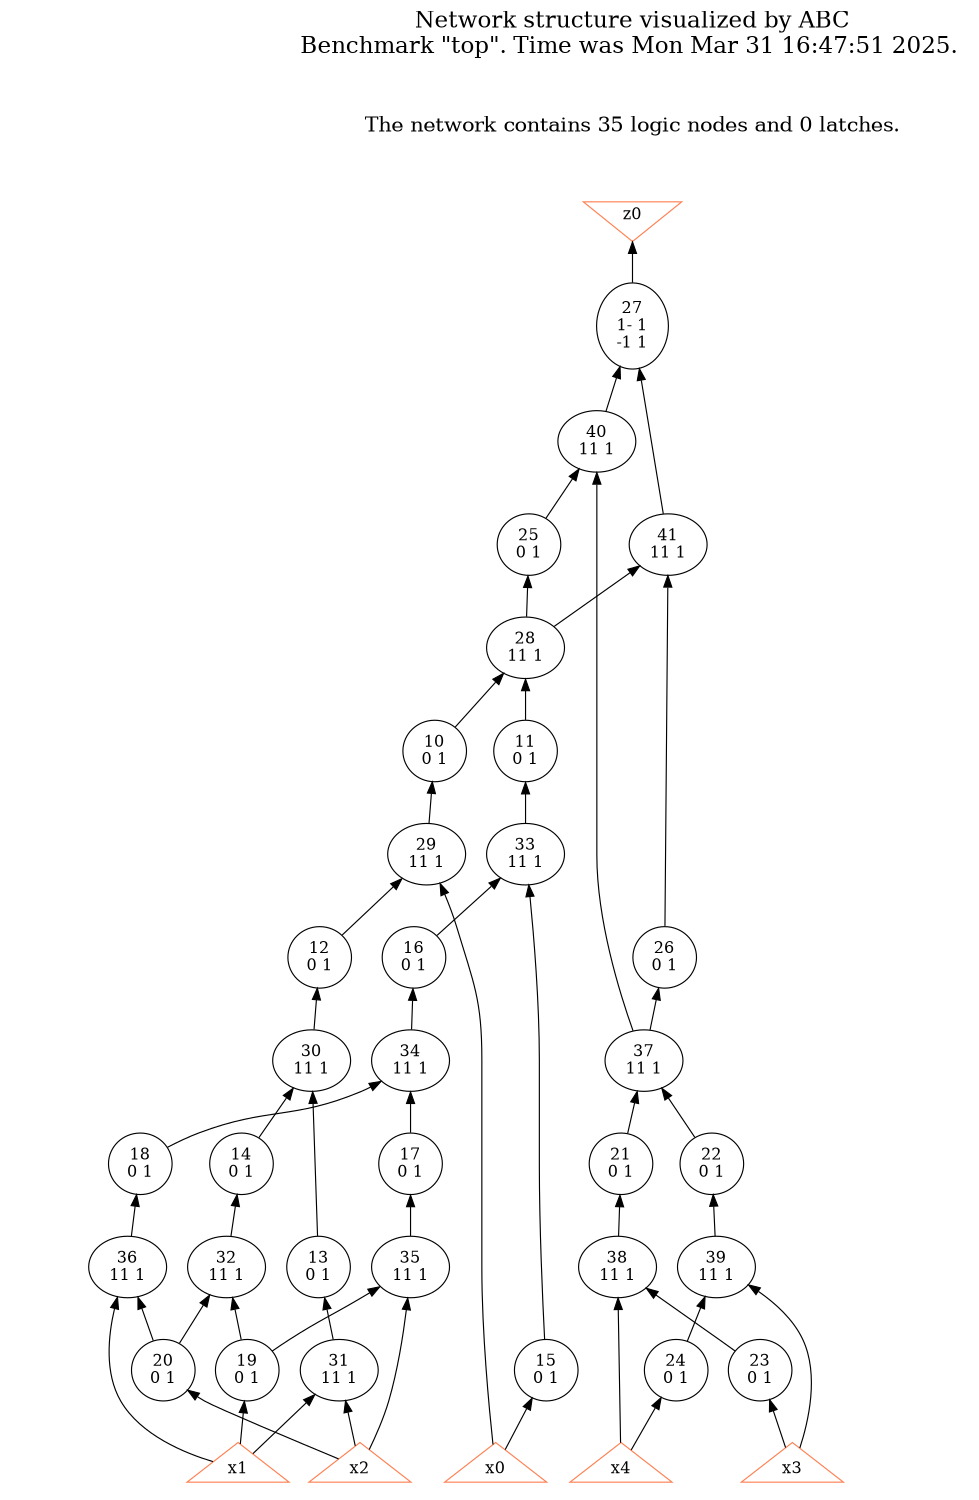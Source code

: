 # Network structure generated by ABC

digraph network {
size = "7.5,10";
center = true;
edge [dir = back];

{
  node [shape = plaintext];
  edge [style = invis];
  LevelTitle1 [label=""];
  LevelTitle2 [label=""];
  Level12 [label = ""];
  Level11 [label = ""];
  Level10 [label = ""];
  Level9 [label = ""];
  Level8 [label = ""];
  Level7 [label = ""];
  Level6 [label = ""];
  Level5 [label = ""];
  Level4 [label = ""];
  Level3 [label = ""];
  Level2 [label = ""];
  Level1 [label = ""];
  Level0 [label = ""];
  LevelTitle1 ->  LevelTitle2 ->  Level12 ->  Level11 ->  Level10 ->  Level9 ->  Level8 ->  Level7 ->  Level6 ->  Level5 ->  Level4 ->  Level3 ->  Level2 ->  Level1 ->  Level0;
}

{
  rank = same;
  LevelTitle1;
  title1 [shape=plaintext,
          fontsize=20,
          fontname = "Times-Roman",
          label="Network structure visualized by ABC\nBenchmark \"top\". Time was Mon Mar 31 16:47:51 2025. "
         ];
}

{
  rank = same;
  LevelTitle2;
  title2 [shape=plaintext,
          fontsize=18,
          fontname = "Times-Roman",
          label="The network contains 35 logic nodes and 0 latches.\n"
         ];
}

{
  rank = same;
  Level12;
  Node6 [label = "z0", shape = invtriangle, color = coral, fillcolor = coral];
}

{
  rank = same;
  Level11;
  Node27 [label = "27\n1- 1\n-1 1", shape = ellipse];
}

{
  rank = same;
  Level10;
  Node40 [label = "40\n11 1", shape = ellipse];
}

{
  rank = same;
  Level9;
  Node25 [label = "25\n0 1", shape = ellipse];
  Node41 [label = "41\n11 1", shape = ellipse];
}

{
  rank = same;
  Level8;
  Node28 [label = "28\n11 1", shape = ellipse];
}

{
  rank = same;
  Level7;
  Node10 [label = "10\n0 1", shape = ellipse];
  Node11 [label = "11\n0 1", shape = ellipse];
}

{
  rank = same;
  Level6;
  Node29 [label = "29\n11 1", shape = ellipse];
  Node33 [label = "33\n11 1", shape = ellipse];
}

{
  rank = same;
  Level5;
  Node12 [label = "12\n0 1", shape = ellipse];
  Node16 [label = "16\n0 1", shape = ellipse];
  Node26 [label = "26\n0 1", shape = ellipse];
}

{
  rank = same;
  Level4;
  Node30 [label = "30\n11 1", shape = ellipse];
  Node34 [label = "34\n11 1", shape = ellipse];
  Node37 [label = "37\n11 1", shape = ellipse];
}

{
  rank = same;
  Level3;
  Node14 [label = "14\n0 1", shape = ellipse];
  Node17 [label = "17\n0 1", shape = ellipse];
  Node18 [label = "18\n0 1", shape = ellipse];
  Node21 [label = "21\n0 1", shape = ellipse];
  Node22 [label = "22\n0 1", shape = ellipse];
}

{
  rank = same;
  Level2;
  Node13 [label = "13\n0 1", shape = ellipse];
  Node32 [label = "32\n11 1", shape = ellipse];
  Node35 [label = "35\n11 1", shape = ellipse];
  Node36 [label = "36\n11 1", shape = ellipse];
  Node38 [label = "38\n11 1", shape = ellipse];
  Node39 [label = "39\n11 1", shape = ellipse];
}

{
  rank = same;
  Level1;
  Node15 [label = "15\n0 1", shape = ellipse];
  Node19 [label = "19\n0 1", shape = ellipse];
  Node20 [label = "20\n0 1", shape = ellipse];
  Node23 [label = "23\n0 1", shape = ellipse];
  Node24 [label = "24\n0 1", shape = ellipse];
  Node31 [label = "31\n11 1", shape = ellipse];
}

{
  rank = same;
  Level0;
  Node1 [label = "x0", shape = triangle, color = coral, fillcolor = coral];
  Node2 [label = "x1", shape = triangle, color = coral, fillcolor = coral];
  Node3 [label = "x2", shape = triangle, color = coral, fillcolor = coral];
  Node4 [label = "x3", shape = triangle, color = coral, fillcolor = coral];
  Node5 [label = "x4", shape = triangle, color = coral, fillcolor = coral];
}

title1 -> title2 [style = invis];
title2 -> Node6 [style = invis];
Node6 -> Node27 [style = solid];
Node10 -> Node29 [style = solid];
Node11 -> Node33 [style = solid];
Node12 -> Node30 [style = solid];
Node13 -> Node31 [style = solid];
Node14 -> Node32 [style = solid];
Node15 -> Node1 [style = solid];
Node16 -> Node34 [style = solid];
Node17 -> Node35 [style = solid];
Node18 -> Node36 [style = solid];
Node19 -> Node2 [style = solid];
Node20 -> Node3 [style = solid];
Node21 -> Node38 [style = solid];
Node22 -> Node39 [style = solid];
Node23 -> Node4 [style = solid];
Node24 -> Node5 [style = solid];
Node25 -> Node28 [style = solid];
Node26 -> Node37 [style = solid];
Node27 -> Node40 [style = solid];
Node27 -> Node41 [style = solid];
Node28 -> Node10 [style = solid];
Node28 -> Node11 [style = solid];
Node29 -> Node12 [style = solid];
Node29 -> Node1 [style = solid];
Node30 -> Node13 [style = solid];
Node30 -> Node14 [style = solid];
Node31 -> Node2 [style = solid];
Node31 -> Node3 [style = solid];
Node32 -> Node19 [style = solid];
Node32 -> Node20 [style = solid];
Node33 -> Node15 [style = solid];
Node33 -> Node16 [style = solid];
Node34 -> Node17 [style = solid];
Node34 -> Node18 [style = solid];
Node35 -> Node19 [style = solid];
Node35 -> Node3 [style = solid];
Node36 -> Node20 [style = solid];
Node36 -> Node2 [style = solid];
Node37 -> Node21 [style = solid];
Node37 -> Node22 [style = solid];
Node38 -> Node23 [style = solid];
Node38 -> Node5 [style = solid];
Node39 -> Node24 [style = solid];
Node39 -> Node4 [style = solid];
Node40 -> Node25 [style = solid];
Node40 -> Node37 [style = solid];
Node41 -> Node26 [style = solid];
Node41 -> Node28 [style = solid];
}

